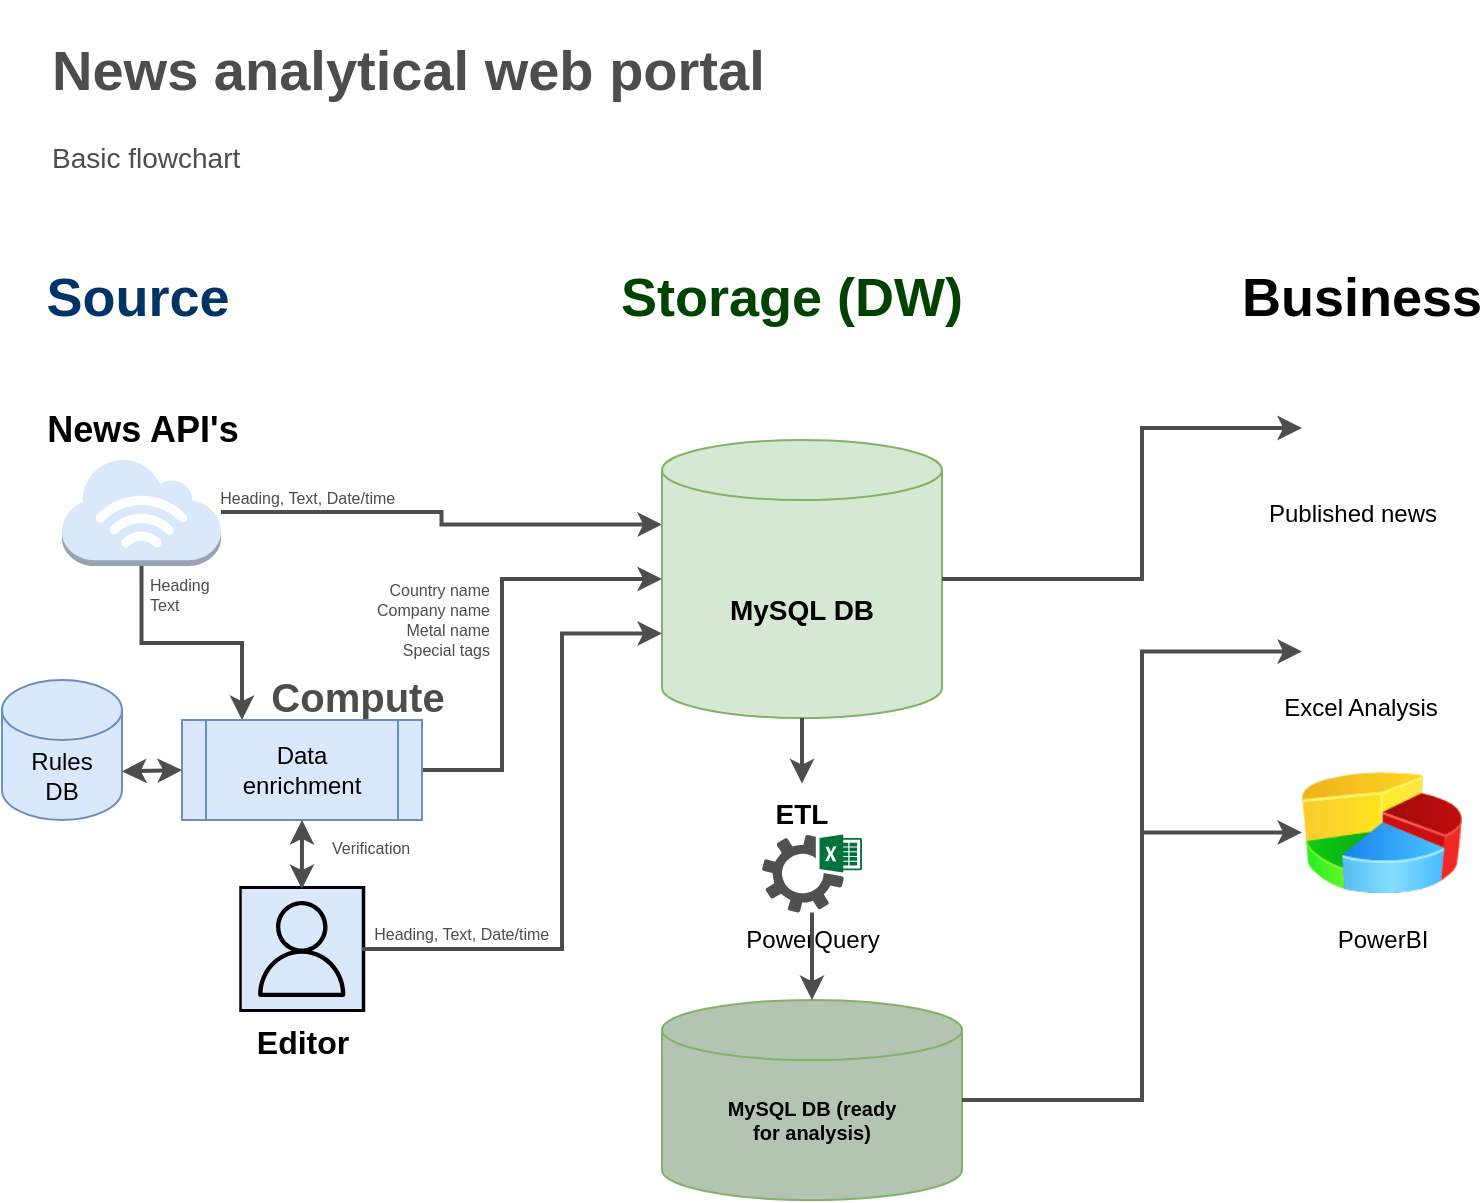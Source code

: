 <mxfile version="17.2.1" type="device"><diagram id="aTGUOTYNVq6kXjUpleZK" name="Page-1"><mxGraphModel dx="1002" dy="1770" grid="1" gridSize="10" guides="1" tooltips="1" connect="1" arrows="1" fold="1" page="1" pageScale="1" pageWidth="850" pageHeight="1100" math="0" shadow="0"><root><mxCell id="0"/><mxCell id="1" parent="0"/><mxCell id="Ngp2FbJjkR26CjSCFXB2-40" value="" style="whiteSpace=wrap;html=1;aspect=fixed;fontSize=12;strokeWidth=1;strokeColor=none;" parent="1" vertex="1"><mxGeometry x="360" y="510" width="60" height="60" as="geometry"/></mxCell><mxCell id="Ngp2FbJjkR26CjSCFXB2-12" value="Source" style="text;html=1;strokeColor=none;fillColor=none;align=center;verticalAlign=middle;whiteSpace=wrap;rounded=0;strokeWidth=1;fontSize=27;fontStyle=1;fontColor=#003366;" parent="1" vertex="1"><mxGeometry x="68.25" y="124" width="60" height="30" as="geometry"/></mxCell><mxCell id="Ngp2FbJjkR26CjSCFXB2-13" value="Storage (DW)" style="text;html=1;strokeColor=none;fillColor=none;align=center;verticalAlign=middle;whiteSpace=wrap;rounded=0;strokeWidth=1;fontSize=27;fontStyle=1;fontColor=#004200;" parent="1" vertex="1"><mxGeometry x="315" y="124" width="220" height="30" as="geometry"/></mxCell><mxCell id="Ngp2FbJjkR26CjSCFXB2-14" value="Business" style="text;html=1;strokeColor=none;fillColor=none;align=center;verticalAlign=middle;whiteSpace=wrap;rounded=0;strokeWidth=1;fontSize=27;fontStyle=1" parent="1" vertex="1"><mxGeometry x="680" y="124" width="60" height="30" as="geometry"/></mxCell><mxCell id="Ngp2FbJjkR26CjSCFXB2-21" value="Excel Analysis" style="shape=image;html=1;verticalAlign=top;verticalLabelPosition=bottom;labelBackgroundColor=#ffffff;imageAspect=0;aspect=fixed;image=https://cdn1.iconfinder.com/data/icons/famous-brand-apps/100/_-04-128.png;fontSize=12;strokeWidth=1;" parent="1" vertex="1"><mxGeometry x="680" y="273" width="57" height="57" as="geometry"/></mxCell><mxCell id="Ngp2FbJjkR26CjSCFXB2-61" style="edgeStyle=orthogonalEdgeStyle;rounded=0;orthogonalLoop=1;jettySize=auto;html=1;fontSize=10;fontColor=#4D4D4D;endSize=6;strokeColor=#4D4D4D;strokeWidth=2;entryX=0.25;entryY=0;entryDx=0;entryDy=0;" parent="1" source="Ngp2FbJjkR26CjSCFXB2-16" target="Ngp2FbJjkR26CjSCFXB2-69" edge="1"><mxGeometry relative="1" as="geometry"><mxPoint x="99.833" y="299.0" as="targetPoint"/></mxGeometry></mxCell><mxCell id="Ngp2FbJjkR26CjSCFXB2-67" style="edgeStyle=orthogonalEdgeStyle;rounded=0;orthogonalLoop=1;jettySize=auto;html=1;entryX=0;entryY=0;entryDx=0;entryDy=42.25;entryPerimeter=0;fontSize=8;fontColor=#4D4D4D;endSize=6;strokeColor=#4D4D4D;strokeWidth=2;" parent="1" source="Ngp2FbJjkR26CjSCFXB2-16" target="Ngp2FbJjkR26CjSCFXB2-7" edge="1"><mxGeometry relative="1" as="geometry"/></mxCell><mxCell id="Ngp2FbJjkR26CjSCFXB2-16" value="&lt;b&gt;News API's&lt;/b&gt;" style="outlineConnect=0;dashed=0;verticalLabelPosition=top;verticalAlign=bottom;align=center;html=1;shape=mxgraph.aws3.internet_3;fillColor=#dae8fc;fontSize=18;strokeWidth=1;strokeColor=#6c8ebf;labelPosition=center;" parent="1" vertex="1"><mxGeometry x="60" y="219" width="79.5" height="54" as="geometry"/></mxCell><mxCell id="Ngp2FbJjkR26CjSCFXB2-52" value="&lt;h1&gt;News analytical web portal&lt;/h1&gt;&lt;p&gt;Basic flowchart &lt;br&gt;&lt;/p&gt;" style="text;html=1;strokeColor=none;fillColor=none;spacing=5;spacingTop=-20;whiteSpace=wrap;overflow=hidden;rounded=0;fontSize=14;fontColor=#4D4D4D;" parent="1" vertex="1"><mxGeometry x="50" width="470" height="120" as="geometry"/></mxCell><mxCell id="Ngp2FbJjkR26CjSCFXB2-53" value="Compute" style="text;html=1;strokeColor=none;fillColor=none;align=center;verticalAlign=middle;whiteSpace=wrap;rounded=0;strokeWidth=1;fontSize=20;fontStyle=1;fontColor=#4D4D4D;" parent="1" vertex="1"><mxGeometry x="178" y="323" width="60" height="30" as="geometry"/></mxCell><mxCell id="Ngp2FbJjkR26CjSCFXB2-57" value="" style="group;strokeWidth=0;" parent="1" vertex="1" connectable="0"><mxGeometry x="149.88" y="434.5" width="60.25" height="60" as="geometry"/></mxCell><mxCell id="Ngp2FbJjkR26CjSCFXB2-48" value="" style="whiteSpace=wrap;html=1;aspect=fixed;fontSize=14;strokeWidth=3;" parent="Ngp2FbJjkR26CjSCFXB2-57" vertex="1"><mxGeometry x="0.25" width="60" height="60" as="geometry"/></mxCell><mxCell id="Ngp2FbJjkR26CjSCFXB2-17" value="&lt;font style=&quot;font-size: 16px&quot;&gt;&lt;b&gt;Editor&lt;/b&gt;&lt;/font&gt;" style="sketch=0;outlineConnect=0;strokeColor=default;fillColor=#dae8fc;dashed=0;verticalLabelPosition=bottom;verticalAlign=top;align=center;html=1;fontSize=12;fontStyle=0;aspect=fixed;shape=mxgraph.aws4.resourceIcon;resIcon=mxgraph.aws4.user;strokeWidth=3;" parent="Ngp2FbJjkR26CjSCFXB2-57" vertex="1"><mxGeometry width="60" height="60" as="geometry"/></mxCell><mxCell id="Ngp2FbJjkR26CjSCFXB2-59" style="edgeStyle=orthogonalEdgeStyle;rounded=0;orthogonalLoop=1;jettySize=auto;html=1;entryX=0;entryY=0.5;entryDx=0;entryDy=0;entryPerimeter=0;fontSize=10;fontColor=#4D4D4D;endSize=6;strokeColor=#4D4D4D;strokeWidth=2;exitX=1;exitY=0.5;exitDx=0;exitDy=0;" parent="1" source="Ngp2FbJjkR26CjSCFXB2-69" target="Ngp2FbJjkR26CjSCFXB2-7" edge="1"><mxGeometry relative="1" as="geometry"><mxPoint x="123.75" y="325" as="sourcePoint"/><Array as="points"><mxPoint x="280" y="375"/><mxPoint x="280" y="280"/></Array></mxGeometry></mxCell><mxCell id="Ngp2FbJjkR26CjSCFXB2-63" value="" style="group" parent="1" vertex="1" connectable="0"><mxGeometry x="360" y="210" width="140" height="139" as="geometry"/></mxCell><mxCell id="Ngp2FbJjkR26CjSCFXB2-7" value="" style="shape=cylinder3;whiteSpace=wrap;html=1;boundedLbl=1;backgroundOutline=1;size=15;fillColor=#d5e8d4;strokeColor=#82b366;" parent="Ngp2FbJjkR26CjSCFXB2-63" vertex="1"><mxGeometry width="140" height="139" as="geometry"/></mxCell><mxCell id="Ngp2FbJjkR26CjSCFXB2-31" value="MySQL DB" style="text;html=1;strokeColor=none;fillColor=none;align=center;verticalAlign=middle;whiteSpace=wrap;rounded=0;fontSize=14;fontStyle=1" parent="Ngp2FbJjkR26CjSCFXB2-63" vertex="1"><mxGeometry x="10" y="70" width="120" height="30" as="geometry"/></mxCell><mxCell id="Ngp2FbJjkR26CjSCFXB2-65" value="Heading&#xA;Text" style="text;strokeColor=none;fillColor=none;align=left;verticalAlign=middle;spacingLeft=4;spacingRight=4;overflow=hidden;points=[[0,0.5],[1,0.5]];portConstraint=eastwest;rotatable=0;fontSize=8;fontColor=#4D4D4D;" parent="1" vertex="1"><mxGeometry x="98" y="275" width="80" height="25" as="geometry"/></mxCell><mxCell id="Ngp2FbJjkR26CjSCFXB2-68" value="Country name&#xA;Company name&#xA;Metal name&#xA;Special tags&#xA;" style="text;strokeColor=none;fillColor=none;align=right;verticalAlign=middle;spacingLeft=4;spacingRight=4;overflow=hidden;points=[[0,0.5],[1,0.5]];portConstraint=eastwest;rotatable=0;fontSize=8;fontColor=#4D4D4D;" parent="1" vertex="1"><mxGeometry x="200" y="279" width="80" height="51" as="geometry"/></mxCell><mxCell id="Ngp2FbJjkR26CjSCFXB2-69" value="&lt;div&gt;&lt;font style=&quot;font-size: 12px&quot;&gt;Data&lt;/font&gt;&lt;/div&gt;&lt;div&gt;&lt;font style=&quot;font-size: 12px&quot;&gt;enrichment&lt;/font&gt;&lt;/div&gt;" style="shape=process;whiteSpace=wrap;html=1;backgroundOutline=1;fontSize=8;strokeColor=#6c8ebf;strokeWidth=1;fillColor=#dae8fc;" parent="1" vertex="1"><mxGeometry x="120" y="350" width="120" height="50" as="geometry"/></mxCell><mxCell id="Ngp2FbJjkR26CjSCFXB2-70" value="&lt;div&gt;Rules&lt;/div&gt;&lt;div&gt;DB&lt;br&gt;&lt;/div&gt;" style="shape=cylinder3;whiteSpace=wrap;html=1;boundedLbl=1;backgroundOutline=1;size=15;fontSize=12;strokeColor=#6c8ebf;strokeWidth=1;fillColor=#dae8fc;" parent="1" vertex="1"><mxGeometry x="30" y="330" width="60" height="70" as="geometry"/></mxCell><mxCell id="Ngp2FbJjkR26CjSCFXB2-71" value="" style="endArrow=classic;startArrow=classic;html=1;rounded=0;fontSize=12;fontColor=#4D4D4D;endSize=6;strokeColor=#4D4D4D;strokeWidth=2;exitX=0;exitY=0.5;exitDx=0;exitDy=0;entryX=1;entryY=0;entryDx=0;entryDy=45.75;entryPerimeter=0;" parent="1" source="Ngp2FbJjkR26CjSCFXB2-69" target="Ngp2FbJjkR26CjSCFXB2-70" edge="1"><mxGeometry width="50" height="50" relative="1" as="geometry"><mxPoint x="220" y="460" as="sourcePoint"/><mxPoint x="190" y="510" as="targetPoint"/></mxGeometry></mxCell><mxCell id="Ngp2FbJjkR26CjSCFXB2-73" value="" style="endArrow=classic;startArrow=classic;html=1;rounded=0;fontSize=16;fontColor=#4D4D4D;endSize=6;strokeColor=#4D4D4D;strokeWidth=2;entryX=0.5;entryY=1;entryDx=0;entryDy=0;" parent="1" source="Ngp2FbJjkR26CjSCFXB2-17" target="Ngp2FbJjkR26CjSCFXB2-69" edge="1"><mxGeometry width="50" height="50" relative="1" as="geometry"><mxPoint x="180" y="430" as="sourcePoint"/><mxPoint x="210" y="350" as="targetPoint"/></mxGeometry></mxCell><mxCell id="Ngp2FbJjkR26CjSCFXB2-74" value="Verification" style="text;strokeColor=none;fillColor=none;align=left;verticalAlign=middle;spacingLeft=4;spacingRight=4;overflow=hidden;points=[[0,0.5],[1,0.5]];portConstraint=eastwest;rotatable=0;fontSize=8;fontColor=#4D4D4D;" parent="1" vertex="1"><mxGeometry x="189" y="404" width="80" height="20" as="geometry"/></mxCell><mxCell id="Ngp2FbJjkR26CjSCFXB2-76" style="edgeStyle=orthogonalEdgeStyle;rounded=0;orthogonalLoop=1;jettySize=auto;html=1;entryX=0;entryY=0;entryDx=0;entryDy=96.75;entryPerimeter=0;fontSize=16;fontColor=#4D4D4D;endSize=6;strokeColor=#4D4D4D;strokeWidth=2;" parent="1" source="Ngp2FbJjkR26CjSCFXB2-17" target="Ngp2FbJjkR26CjSCFXB2-7" edge="1"><mxGeometry relative="1" as="geometry"><Array as="points"><mxPoint x="310" y="464"/><mxPoint x="310" y="307"/></Array></mxGeometry></mxCell><mxCell id="Ngp2FbJjkR26CjSCFXB2-77" value="Heading, Text, Date/time&#xA;" style="text;strokeColor=none;fillColor=none;align=left;verticalAlign=middle;spacingLeft=4;spacingRight=4;overflow=hidden;points=[[0,0.5],[1,0.5]];portConstraint=eastwest;rotatable=0;fontSize=8;fontColor=#4D4D4D;" parent="1" vertex="1"><mxGeometry x="133.13" y="228.5" width="129.87" height="31" as="geometry"/></mxCell><mxCell id="Ngp2FbJjkR26CjSCFXB2-78" value="Heading, Text, Date/time&#xA;" style="text;strokeColor=none;fillColor=none;align=left;verticalAlign=middle;spacingLeft=4;spacingRight=4;overflow=hidden;points=[[0,0.5],[1,0.5]];portConstraint=eastwest;rotatable=0;fontSize=8;fontColor=#4D4D4D;" parent="1" vertex="1"><mxGeometry x="210.13" y="446.5" width="129.87" height="31" as="geometry"/></mxCell><mxCell id="Ngp2FbJjkR26CjSCFXB2-79" value="" style="group" parent="1" vertex="1" connectable="0"><mxGeometry x="360" y="490" width="150" height="100" as="geometry"/></mxCell><mxCell id="Ngp2FbJjkR26CjSCFXB2-34" value="" style="shape=cylinder3;whiteSpace=wrap;html=1;boundedLbl=1;backgroundOutline=1;size=15;fillColor=#B4C4B3;strokeColor=#82b366;" parent="Ngp2FbJjkR26CjSCFXB2-79" vertex="1"><mxGeometry width="150" height="100" as="geometry"/></mxCell><mxCell id="Ngp2FbJjkR26CjSCFXB2-36" value="MySQL DB (ready for analysis)" style="text;html=1;strokeColor=none;fillColor=none;align=center;verticalAlign=middle;whiteSpace=wrap;rounded=0;fontSize=10;fontStyle=1" parent="Ngp2FbJjkR26CjSCFXB2-79" vertex="1"><mxGeometry x="24.107" y="44.5" width="101.786" height="30" as="geometry"/></mxCell><mxCell id="Ngp2FbJjkR26CjSCFXB2-80" value="" style="group" parent="1" vertex="1" connectable="0"><mxGeometry x="400" y="381.75" width="60" height="64.5" as="geometry"/></mxCell><mxCell id="Ngp2FbJjkR26CjSCFXB2-8" value="PowerQuery" style="sketch=0;pointerEvents=1;shadow=0;dashed=0;html=1;strokeColor=none;fillColor=#505050;labelPosition=center;verticalLabelPosition=bottom;verticalAlign=top;outlineConnect=0;align=center;shape=mxgraph.office.services.excel_services;" parent="Ngp2FbJjkR26CjSCFXB2-80" vertex="1"><mxGeometry x="10" y="25.5" width="50" height="39" as="geometry"/></mxCell><mxCell id="Ngp2FbJjkR26CjSCFXB2-41" value="ETL" style="text;html=1;strokeColor=none;fillColor=none;align=center;verticalAlign=middle;whiteSpace=wrap;rounded=0;strokeWidth=1;fontSize=14;fontStyle=1" parent="Ngp2FbJjkR26CjSCFXB2-80" vertex="1"><mxGeometry width="60" height="30" as="geometry"/></mxCell><mxCell id="Ngp2FbJjkR26CjSCFXB2-81" style="edgeStyle=orthogonalEdgeStyle;rounded=0;orthogonalLoop=1;jettySize=auto;html=1;fontSize=16;fontColor=#4D4D4D;endSize=6;strokeColor=#4D4D4D;strokeWidth=2;" parent="1" source="Ngp2FbJjkR26CjSCFXB2-7" target="Ngp2FbJjkR26CjSCFXB2-41" edge="1"><mxGeometry relative="1" as="geometry"/></mxCell><mxCell id="Ngp2FbJjkR26CjSCFXB2-82" style="edgeStyle=orthogonalEdgeStyle;rounded=0;orthogonalLoop=1;jettySize=auto;html=1;fontSize=16;fontColor=#4D4D4D;endSize=6;strokeColor=#4D4D4D;strokeWidth=2;" parent="1" source="Ngp2FbJjkR26CjSCFXB2-8" target="Ngp2FbJjkR26CjSCFXB2-34" edge="1"><mxGeometry relative="1" as="geometry"/></mxCell><mxCell id="Ngp2FbJjkR26CjSCFXB2-83" value="&lt;font style=&quot;font-size: 12px&quot;&gt;Published news&lt;/font&gt;" style="shape=image;html=1;verticalAlign=top;verticalLabelPosition=bottom;labelBackgroundColor=#ffffff;imageAspect=0;aspect=fixed;image=https://cdn4.iconfinder.com/data/icons/business-and-marketing-21/32/business_marketing_advertising_News__Events-61-128.png;fontSize=16;fontColor=#000000;strokeColor=default;strokeWidth=0;fillColor=#B4C4B3;" parent="1" vertex="1"><mxGeometry x="680" y="179.5" width="49" height="49" as="geometry"/></mxCell><mxCell id="Ngp2FbJjkR26CjSCFXB2-86" style="edgeStyle=orthogonalEdgeStyle;rounded=0;orthogonalLoop=1;jettySize=auto;html=1;entryX=0;entryY=0.5;entryDx=0;entryDy=0;fontSize=12;fontColor=#000000;endSize=6;strokeColor=#4D4D4D;strokeWidth=2;exitX=1;exitY=0.5;exitDx=0;exitDy=0;exitPerimeter=0;" parent="1" source="Ngp2FbJjkR26CjSCFXB2-7" target="Ngp2FbJjkR26CjSCFXB2-83" edge="1"><mxGeometry relative="1" as="geometry"><Array as="points"><mxPoint x="600" y="280"/><mxPoint x="600" y="204"/></Array></mxGeometry></mxCell><mxCell id="Ngp2FbJjkR26CjSCFXB2-87" style="edgeStyle=orthogonalEdgeStyle;rounded=0;orthogonalLoop=1;jettySize=auto;html=1;exitX=1;exitY=0.5;exitDx=0;exitDy=0;exitPerimeter=0;entryX=0;entryY=0.75;entryDx=0;entryDy=0;fontSize=12;fontColor=#000000;endSize=6;strokeColor=#4D4D4D;strokeWidth=2;" parent="1" source="Ngp2FbJjkR26CjSCFXB2-34" target="Ngp2FbJjkR26CjSCFXB2-21" edge="1"><mxGeometry relative="1" as="geometry"><Array as="points"><mxPoint x="600" y="540"/><mxPoint x="600" y="316"/></Array></mxGeometry></mxCell><mxCell id="2G_U2i_aJTxBxV8fp2Js-1" value="PowerBI" style="image;html=1;image=img/lib/clip_art/finance/Pie_Chart_128x128.png" vertex="1" parent="1"><mxGeometry x="680" y="366.25" width="80" height="80" as="geometry"/></mxCell><mxCell id="2G_U2i_aJTxBxV8fp2Js-2" style="edgeStyle=orthogonalEdgeStyle;rounded=0;orthogonalLoop=1;jettySize=auto;html=1;entryX=0;entryY=0.5;entryDx=0;entryDy=0;strokeWidth=2;strokeColor=#4D4D4D;" edge="1" parent="1" source="Ngp2FbJjkR26CjSCFXB2-34" target="2G_U2i_aJTxBxV8fp2Js-1"><mxGeometry relative="1" as="geometry"><Array as="points"><mxPoint x="600" y="540"/><mxPoint x="600" y="406"/></Array></mxGeometry></mxCell></root></mxGraphModel></diagram></mxfile>